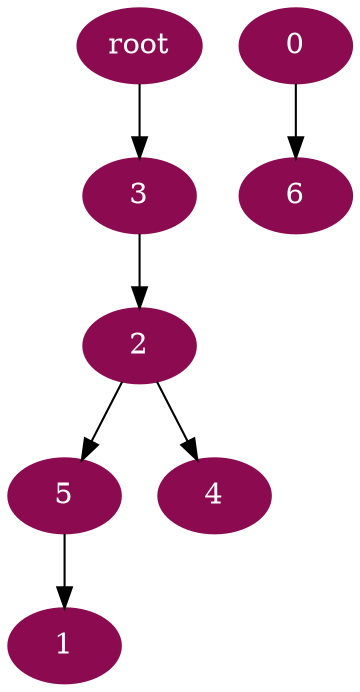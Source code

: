 digraph G {
node [color=deeppink4, style=filled, fontcolor=white];
5 -> 1;
3 -> 2;
"root" -> 3;
2 -> 4;
2 -> 5;
0 -> 6;
}
